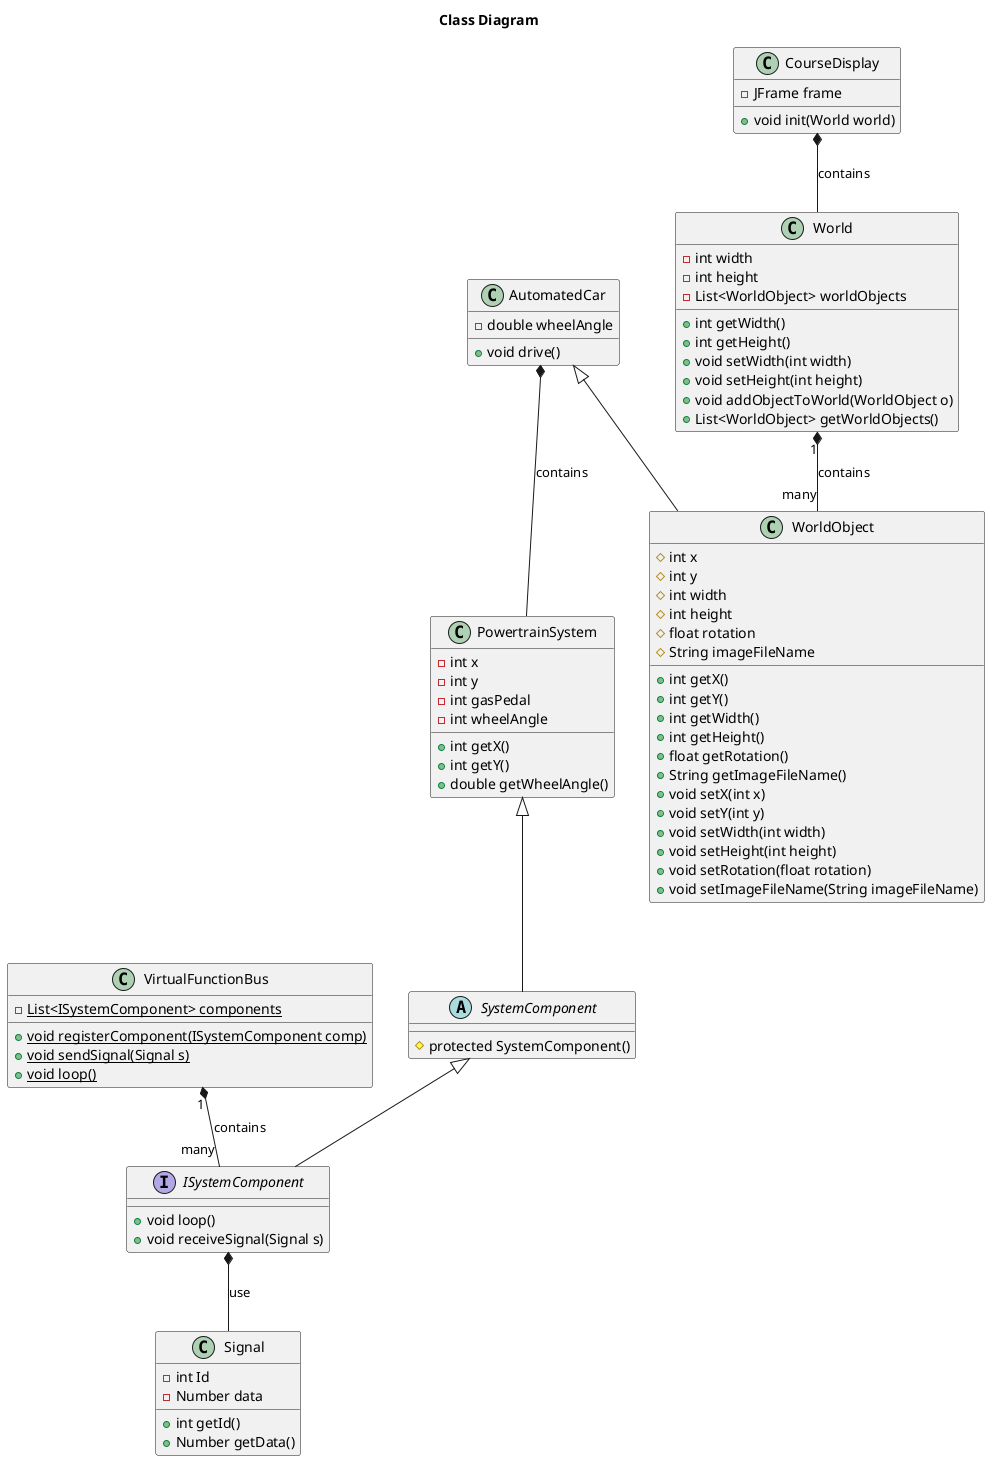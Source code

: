 @startuml
title Class Diagram

class VirtualFunctionBus {
  {static} -List<ISystemComponent> components
  {static} +void registerComponent(ISystemComponent comp)
  {static} +void sendSignal(Signal s)
  {static} +void loop()
}

interface ISystemComponent{
 +void loop()
 +void receiveSignal(Signal s)
}

class Signal{
 -int Id
 -Number data
 +int getId()
 +Number getData()
}

class World{
 -int width
 -int height
 -List<WorldObject> worldObjects
 +int getWidth()
 +int getHeight()
 +void setWidth(int width)
 +void setHeight(int height)
 +void addObjectToWorld(WorldObject o)
 +List<WorldObject> getWorldObjects()
}

class WorldObject{
 #int x
 #int y
 #int width
 #int height
 #float rotation
 #String imageFileName
 +int getX()
 +int getY()
 +int getWidth()
 +int getHeight()
 +float getRotation()
 +String getImageFileName()
 +void setX(int x)
 +void setY(int y)
 +void setWidth(int width)
 +void setHeight(int height)
 +void setRotation(float rotation)
 +void setImageFileName(String imageFileName)
}

class CourseDisplay{
 -JFrame frame
 +void init(World world)
}

class AutomatedCar{
 -double wheelAngle
 +void drive()
}


class PowertrainSystem{
 -int x
 -int y
 -int gasPedal
 -int wheelAngle
 +int getX()
 +int getY()
 +double getWheelAngle()
}

abstract class SystemComponent{
 # protected SystemComponent()
}

AutomatedCar <|-- WorldObject
PowertrainSystem <|-- SystemComponent
SystemComponent <|-- ISystemComponent
VirtualFunctionBus "1" *-- "many" ISystemComponent : contains
ISystemComponent *-- "Signal" : use
World "1" *-- "many" WorldObject: contains
CourseDisplay *-- World: contains
AutomatedCar *--PowertrainSystem: contains
@enduml
